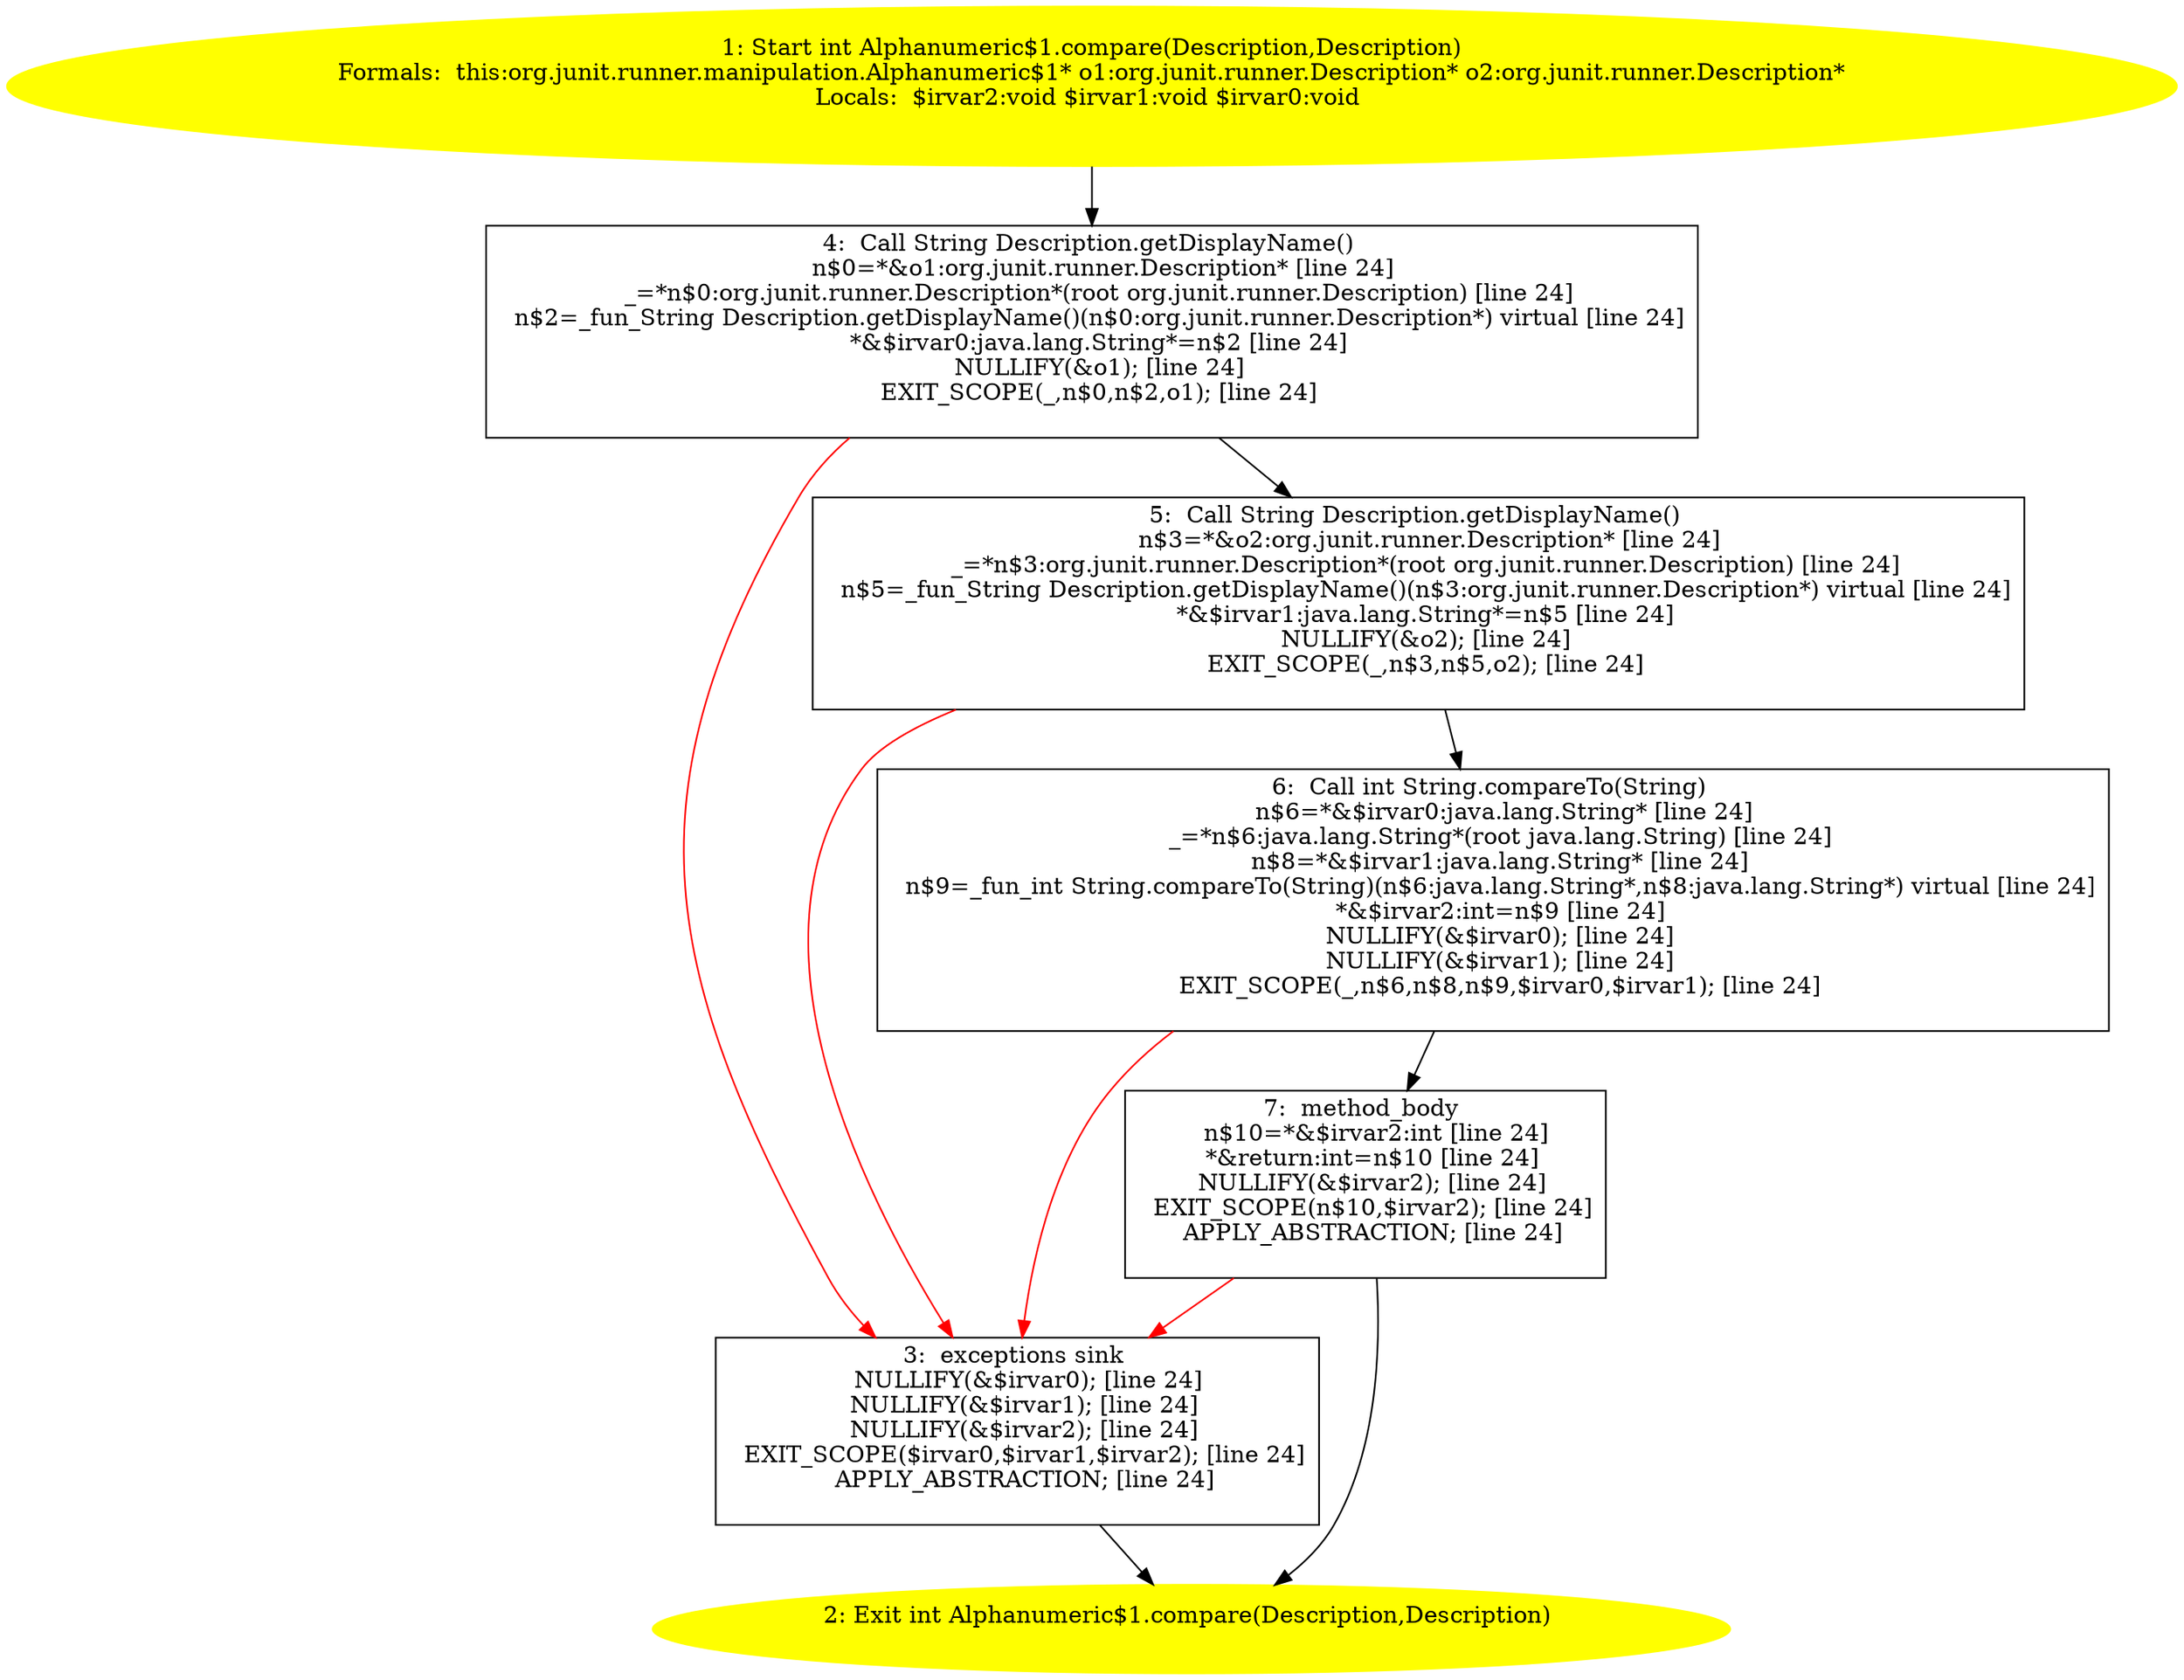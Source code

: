 /* @generated */
digraph cfg {
"org.junit.runner.manipulation.Alphanumeric$1.compare(org.junit.runner.Description,org.junit.runner.D.ad9a92ed79b07190c933473de11b267d_1" [label="1: Start int Alphanumeric$1.compare(Description,Description)\nFormals:  this:org.junit.runner.manipulation.Alphanumeric$1* o1:org.junit.runner.Description* o2:org.junit.runner.Description*\nLocals:  $irvar2:void $irvar1:void $irvar0:void \n  " color=yellow style=filled]
	

	 "org.junit.runner.manipulation.Alphanumeric$1.compare(org.junit.runner.Description,org.junit.runner.D.ad9a92ed79b07190c933473de11b267d_1" -> "org.junit.runner.manipulation.Alphanumeric$1.compare(org.junit.runner.Description,org.junit.runner.D.ad9a92ed79b07190c933473de11b267d_4" ;
"org.junit.runner.manipulation.Alphanumeric$1.compare(org.junit.runner.Description,org.junit.runner.D.ad9a92ed79b07190c933473de11b267d_2" [label="2: Exit int Alphanumeric$1.compare(Description,Description) \n  " color=yellow style=filled]
	

"org.junit.runner.manipulation.Alphanumeric$1.compare(org.junit.runner.Description,org.junit.runner.D.ad9a92ed79b07190c933473de11b267d_3" [label="3:  exceptions sink \n   NULLIFY(&$irvar0); [line 24]\n  NULLIFY(&$irvar1); [line 24]\n  NULLIFY(&$irvar2); [line 24]\n  EXIT_SCOPE($irvar0,$irvar1,$irvar2); [line 24]\n  APPLY_ABSTRACTION; [line 24]\n " shape="box"]
	

	 "org.junit.runner.manipulation.Alphanumeric$1.compare(org.junit.runner.Description,org.junit.runner.D.ad9a92ed79b07190c933473de11b267d_3" -> "org.junit.runner.manipulation.Alphanumeric$1.compare(org.junit.runner.Description,org.junit.runner.D.ad9a92ed79b07190c933473de11b267d_2" ;
"org.junit.runner.manipulation.Alphanumeric$1.compare(org.junit.runner.Description,org.junit.runner.D.ad9a92ed79b07190c933473de11b267d_4" [label="4:  Call String Description.getDisplayName() \n   n$0=*&o1:org.junit.runner.Description* [line 24]\n  _=*n$0:org.junit.runner.Description*(root org.junit.runner.Description) [line 24]\n  n$2=_fun_String Description.getDisplayName()(n$0:org.junit.runner.Description*) virtual [line 24]\n  *&$irvar0:java.lang.String*=n$2 [line 24]\n  NULLIFY(&o1); [line 24]\n  EXIT_SCOPE(_,n$0,n$2,o1); [line 24]\n " shape="box"]
	

	 "org.junit.runner.manipulation.Alphanumeric$1.compare(org.junit.runner.Description,org.junit.runner.D.ad9a92ed79b07190c933473de11b267d_4" -> "org.junit.runner.manipulation.Alphanumeric$1.compare(org.junit.runner.Description,org.junit.runner.D.ad9a92ed79b07190c933473de11b267d_5" ;
	 "org.junit.runner.manipulation.Alphanumeric$1.compare(org.junit.runner.Description,org.junit.runner.D.ad9a92ed79b07190c933473de11b267d_4" -> "org.junit.runner.manipulation.Alphanumeric$1.compare(org.junit.runner.Description,org.junit.runner.D.ad9a92ed79b07190c933473de11b267d_3" [color="red" ];
"org.junit.runner.manipulation.Alphanumeric$1.compare(org.junit.runner.Description,org.junit.runner.D.ad9a92ed79b07190c933473de11b267d_5" [label="5:  Call String Description.getDisplayName() \n   n$3=*&o2:org.junit.runner.Description* [line 24]\n  _=*n$3:org.junit.runner.Description*(root org.junit.runner.Description) [line 24]\n  n$5=_fun_String Description.getDisplayName()(n$3:org.junit.runner.Description*) virtual [line 24]\n  *&$irvar1:java.lang.String*=n$5 [line 24]\n  NULLIFY(&o2); [line 24]\n  EXIT_SCOPE(_,n$3,n$5,o2); [line 24]\n " shape="box"]
	

	 "org.junit.runner.manipulation.Alphanumeric$1.compare(org.junit.runner.Description,org.junit.runner.D.ad9a92ed79b07190c933473de11b267d_5" -> "org.junit.runner.manipulation.Alphanumeric$1.compare(org.junit.runner.Description,org.junit.runner.D.ad9a92ed79b07190c933473de11b267d_6" ;
	 "org.junit.runner.manipulation.Alphanumeric$1.compare(org.junit.runner.Description,org.junit.runner.D.ad9a92ed79b07190c933473de11b267d_5" -> "org.junit.runner.manipulation.Alphanumeric$1.compare(org.junit.runner.Description,org.junit.runner.D.ad9a92ed79b07190c933473de11b267d_3" [color="red" ];
"org.junit.runner.manipulation.Alphanumeric$1.compare(org.junit.runner.Description,org.junit.runner.D.ad9a92ed79b07190c933473de11b267d_6" [label="6:  Call int String.compareTo(String) \n   n$6=*&$irvar0:java.lang.String* [line 24]\n  _=*n$6:java.lang.String*(root java.lang.String) [line 24]\n  n$8=*&$irvar1:java.lang.String* [line 24]\n  n$9=_fun_int String.compareTo(String)(n$6:java.lang.String*,n$8:java.lang.String*) virtual [line 24]\n  *&$irvar2:int=n$9 [line 24]\n  NULLIFY(&$irvar0); [line 24]\n  NULLIFY(&$irvar1); [line 24]\n  EXIT_SCOPE(_,n$6,n$8,n$9,$irvar0,$irvar1); [line 24]\n " shape="box"]
	

	 "org.junit.runner.manipulation.Alphanumeric$1.compare(org.junit.runner.Description,org.junit.runner.D.ad9a92ed79b07190c933473de11b267d_6" -> "org.junit.runner.manipulation.Alphanumeric$1.compare(org.junit.runner.Description,org.junit.runner.D.ad9a92ed79b07190c933473de11b267d_7" ;
	 "org.junit.runner.manipulation.Alphanumeric$1.compare(org.junit.runner.Description,org.junit.runner.D.ad9a92ed79b07190c933473de11b267d_6" -> "org.junit.runner.manipulation.Alphanumeric$1.compare(org.junit.runner.Description,org.junit.runner.D.ad9a92ed79b07190c933473de11b267d_3" [color="red" ];
"org.junit.runner.manipulation.Alphanumeric$1.compare(org.junit.runner.Description,org.junit.runner.D.ad9a92ed79b07190c933473de11b267d_7" [label="7:  method_body \n   n$10=*&$irvar2:int [line 24]\n  *&return:int=n$10 [line 24]\n  NULLIFY(&$irvar2); [line 24]\n  EXIT_SCOPE(n$10,$irvar2); [line 24]\n  APPLY_ABSTRACTION; [line 24]\n " shape="box"]
	

	 "org.junit.runner.manipulation.Alphanumeric$1.compare(org.junit.runner.Description,org.junit.runner.D.ad9a92ed79b07190c933473de11b267d_7" -> "org.junit.runner.manipulation.Alphanumeric$1.compare(org.junit.runner.Description,org.junit.runner.D.ad9a92ed79b07190c933473de11b267d_2" ;
	 "org.junit.runner.manipulation.Alphanumeric$1.compare(org.junit.runner.Description,org.junit.runner.D.ad9a92ed79b07190c933473de11b267d_7" -> "org.junit.runner.manipulation.Alphanumeric$1.compare(org.junit.runner.Description,org.junit.runner.D.ad9a92ed79b07190c933473de11b267d_3" [color="red" ];
}
